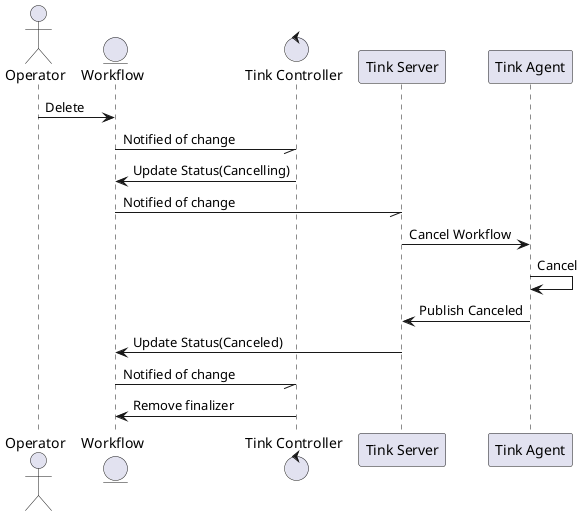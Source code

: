 @startuml cancelling-workflow


actor "Operator" as operator
entity Workflow as workflow
control "Tink Controller" as controller
participant "Tink Server" as server
participant "Tink Agent" as agent

operator -> workflow : Delete
workflow -// controller : Notified of change
controller -> workflow : Update Status(Cancelling)
workflow -// server : Notified of change
server -> agent : Cancel Workflow
agent -> agent : Cancel
agent -> server : Publish Canceled
server -> workflow : Update Status(Canceled)
workflow -// controller : Notified of change
controller -> workflow : Remove finalizer

@enduml